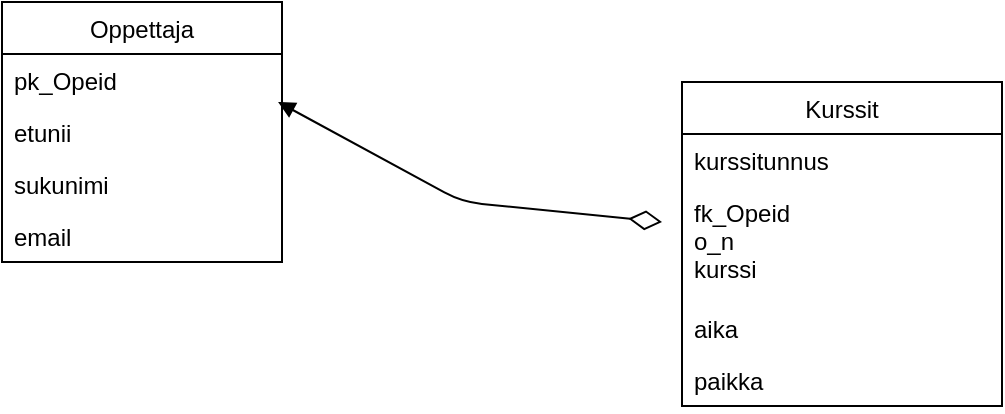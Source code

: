<mxfile version="13.6.2" type="github">
  <diagram id="lBjrtFPUv-il2Id9oLwP" name="Page-1">
    <mxGraphModel dx="830" dy="702" grid="1" gridSize="10" guides="1" tooltips="1" connect="1" arrows="1" fold="1" page="1" pageScale="1" pageWidth="827" pageHeight="1169" math="0" shadow="0">
      <root>
        <mxCell id="0" />
        <mxCell id="1" parent="0" />
        <mxCell id="Y6AMalr0SGuz7igbLJHC-19" value="Oppettaja" style="swimlane;fontStyle=0;childLayout=stackLayout;horizontal=1;startSize=26;fillColor=none;horizontalStack=0;resizeParent=1;resizeParentMax=0;resizeLast=0;collapsible=1;marginBottom=0;" vertex="1" parent="1">
          <mxGeometry x="150" y="280" width="140" height="130" as="geometry" />
        </mxCell>
        <mxCell id="Y6AMalr0SGuz7igbLJHC-20" value="pk_Opeid" style="text;strokeColor=none;fillColor=none;align=left;verticalAlign=top;spacingLeft=4;spacingRight=4;overflow=hidden;rotatable=0;points=[[0,0.5],[1,0.5]];portConstraint=eastwest;" vertex="1" parent="Y6AMalr0SGuz7igbLJHC-19">
          <mxGeometry y="26" width="140" height="26" as="geometry" />
        </mxCell>
        <mxCell id="Y6AMalr0SGuz7igbLJHC-21" value="etunii" style="text;strokeColor=none;fillColor=none;align=left;verticalAlign=top;spacingLeft=4;spacingRight=4;overflow=hidden;rotatable=0;points=[[0,0.5],[1,0.5]];portConstraint=eastwest;" vertex="1" parent="Y6AMalr0SGuz7igbLJHC-19">
          <mxGeometry y="52" width="140" height="26" as="geometry" />
        </mxCell>
        <mxCell id="Y6AMalr0SGuz7igbLJHC-22" value="sukunimi" style="text;strokeColor=none;fillColor=none;align=left;verticalAlign=top;spacingLeft=4;spacingRight=4;overflow=hidden;rotatable=0;points=[[0,0.5],[1,0.5]];portConstraint=eastwest;" vertex="1" parent="Y6AMalr0SGuz7igbLJHC-19">
          <mxGeometry y="78" width="140" height="26" as="geometry" />
        </mxCell>
        <mxCell id="Y6AMalr0SGuz7igbLJHC-23" value="email" style="text;strokeColor=none;fillColor=none;align=left;verticalAlign=top;spacingLeft=4;spacingRight=4;overflow=hidden;rotatable=0;points=[[0,0.5],[1,0.5]];portConstraint=eastwest;" vertex="1" parent="Y6AMalr0SGuz7igbLJHC-19">
          <mxGeometry y="104" width="140" height="26" as="geometry" />
        </mxCell>
        <mxCell id="Y6AMalr0SGuz7igbLJHC-28" value="Kurssit" style="swimlane;fontStyle=0;childLayout=stackLayout;horizontal=1;startSize=26;fillColor=none;horizontalStack=0;resizeParent=1;resizeParentMax=0;resizeLast=0;collapsible=1;marginBottom=0;" vertex="1" parent="1">
          <mxGeometry x="490" y="320" width="160" height="162" as="geometry" />
        </mxCell>
        <mxCell id="Y6AMalr0SGuz7igbLJHC-29" value="kurssitunnus" style="text;strokeColor=none;fillColor=none;align=left;verticalAlign=top;spacingLeft=4;spacingRight=4;overflow=hidden;rotatable=0;points=[[0,0.5],[1,0.5]];portConstraint=eastwest;" vertex="1" parent="Y6AMalr0SGuz7igbLJHC-28">
          <mxGeometry y="26" width="160" height="26" as="geometry" />
        </mxCell>
        <mxCell id="Y6AMalr0SGuz7igbLJHC-30" value="fk_Opeid&#xa;o_n&#xa;kurssi" style="text;strokeColor=none;fillColor=none;align=left;verticalAlign=top;spacingLeft=4;spacingRight=4;overflow=hidden;rotatable=0;points=[[0,0.5],[1,0.5]];portConstraint=eastwest;" vertex="1" parent="Y6AMalr0SGuz7igbLJHC-28">
          <mxGeometry y="52" width="160" height="58" as="geometry" />
        </mxCell>
        <mxCell id="Y6AMalr0SGuz7igbLJHC-31" value="aika" style="text;strokeColor=none;fillColor=none;align=left;verticalAlign=top;spacingLeft=4;spacingRight=4;overflow=hidden;rotatable=0;points=[[0,0.5],[1,0.5]];portConstraint=eastwest;" vertex="1" parent="Y6AMalr0SGuz7igbLJHC-28">
          <mxGeometry y="110" width="160" height="26" as="geometry" />
        </mxCell>
        <mxCell id="Y6AMalr0SGuz7igbLJHC-32" value="paikka" style="text;strokeColor=none;fillColor=none;align=left;verticalAlign=top;spacingLeft=4;spacingRight=4;overflow=hidden;rotatable=0;points=[[0,0.5],[1,0.5]];portConstraint=eastwest;" vertex="1" parent="Y6AMalr0SGuz7igbLJHC-28">
          <mxGeometry y="136" width="160" height="26" as="geometry" />
        </mxCell>
        <mxCell id="Y6AMalr0SGuz7igbLJHC-34" value="" style="startArrow=diamondThin;startFill=0;startSize=14;endArrow=block;endFill=1;endSize=6;html=1;entryX=0.986;entryY=-0.077;entryDx=0;entryDy=0;entryPerimeter=0;" edge="1" parent="1" target="Y6AMalr0SGuz7igbLJHC-21">
          <mxGeometry width="100" relative="1" as="geometry">
            <mxPoint x="480" y="390" as="sourcePoint" />
            <mxPoint x="300" y="330" as="targetPoint" />
            <Array as="points">
              <mxPoint x="380" y="380" />
            </Array>
          </mxGeometry>
        </mxCell>
      </root>
    </mxGraphModel>
  </diagram>
</mxfile>
